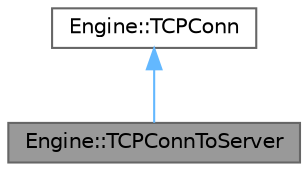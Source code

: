 digraph "Engine::TCPConnToServer"
{
 // LATEX_PDF_SIZE
  bgcolor="transparent";
  edge [fontname=Helvetica,fontsize=10,labelfontname=Helvetica,labelfontsize=10];
  node [fontname=Helvetica,fontsize=10,shape=box,height=0.2,width=0.4];
  Node1 [label="Engine::TCPConnToServer",height=0.2,width=0.4,color="gray40", fillcolor="grey60", style="filled", fontcolor="black",tooltip=" "];
  Node2 -> Node1 [dir="back",color="steelblue1",style="solid"];
  Node2 [label="Engine::TCPConn",height=0.2,width=0.4,color="gray40", fillcolor="white", style="filled",URL="$class_engine_1_1_t_c_p_conn.html",tooltip=" "];
}
